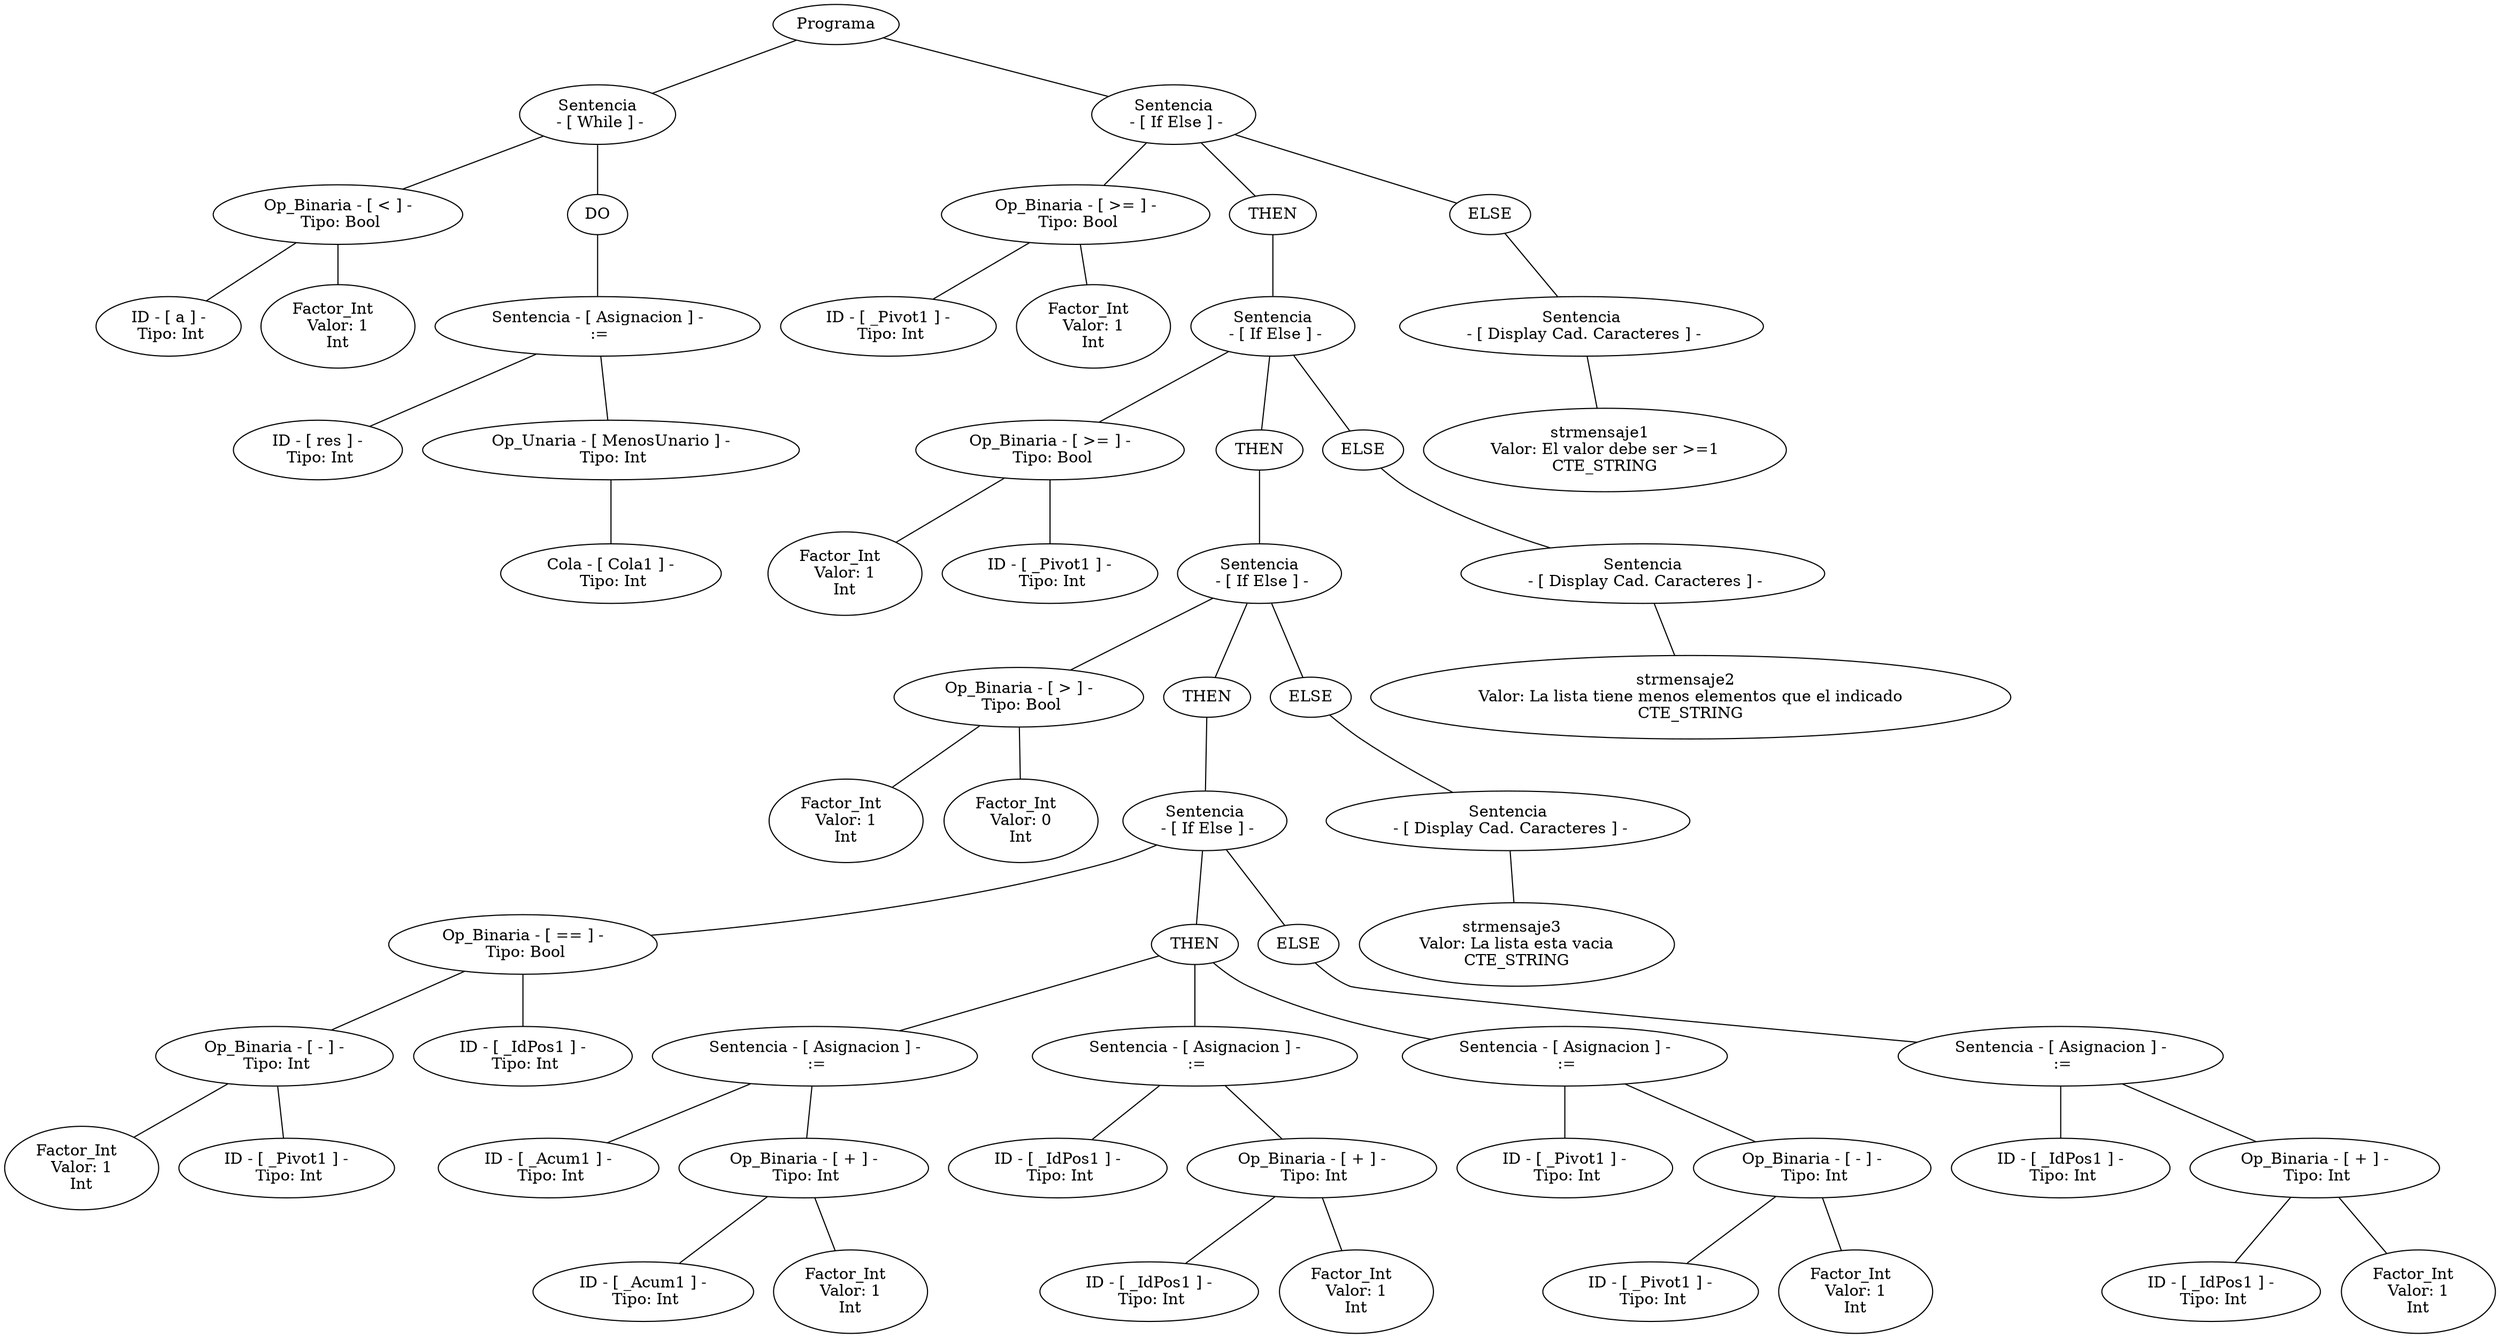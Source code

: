 graph G {nodo_programa[label="Programa"]
nodo_1109371569[label="Sentencia
 - [ While ] -"]
nodo_programa--nodo_1109371569
nodo_2108649164[label=" Op_Binaria - [ < ] - 
 Tipo: Bool"]
nodo_1109371569--nodo_2108649164
nodo_1066516207[label=" ID - [ a ] - 
 Tipo: Int"]
nodo_2108649164--nodo_1066516207
nodo_396180261[label="Factor_Int  
 Valor: 1 
Int"]
nodo_2108649164--nodo_396180261
nodo_11093715691[label="DO"]
nodo_1109371569--nodo_11093715691
nodo_670700378[label="Sentencia - [ Asignacion ] -
 :="]
nodo_11093715691--nodo_670700378
nodo_128893786[label=" ID - [ res ] - 
 Tipo: Int"]
nodo_670700378--nodo_128893786
nodo_109961541[label=" Op_Unaria - [ MenosUnario ] - 
 Tipo: Int"]
nodo_670700378--nodo_109961541
nodo_7876047301[label=" Cola - [ Cola1 ] - 
 Tipo: Int"]
nodo_109961541--nodo_7876047301
nodo_1732398722[label="Sentencia
 - [ If Else ] -"]
nodo_programa--nodo_1732398722
nodo_1108411398[label=" Op_Binaria - [ >= ] - 
 Tipo: Bool"]
nodo_1732398722--nodo_1108411398
nodo_1394438858[label=" ID - [ _Pivot1 ] - 
 Tipo: Int"]
nodo_1108411398--nodo_1394438858
nodo_584634336[label="Factor_Int  
 Valor: 1 
Int"]
nodo_1108411398--nodo_584634336
nodo_17323987221[label="THEN"]
nodo_1732398722--nodo_17323987221
nodo_1469821799[label="Sentencia
 - [ If Else ] -"]
nodo_17323987221--nodo_1469821799
nodo_501263526[label=" Op_Binaria - [ >= ] - 
 Tipo: Bool"]
nodo_1469821799--nodo_501263526
nodo_626202354[label="Factor_Int  
 Valor: 1 
Int"]
nodo_501263526--nodo_626202354
nodo_1099983479[label=" ID - [ _Pivot1 ] - 
 Tipo: Int"]
nodo_501263526--nodo_1099983479
nodo_14698217991[label="THEN"]
nodo_1469821799--nodo_14698217991
nodo_1268447657[label="Sentencia
 - [ If Else ] -"]
nodo_14698217991--nodo_1268447657
nodo_1401420256[label=" Op_Binaria - [ > ] - 
 Tipo: Bool"]
nodo_1268447657--nodo_1401420256
nodo_1851691492[label="Factor_Int  
 Valor: 1 
Int"]
nodo_1401420256--nodo_1851691492
nodo_752848266[label="Factor_Int  
 Valor: 0 
Int"]
nodo_1401420256--nodo_752848266
nodo_12684476571[label="THEN"]
nodo_1268447657--nodo_12684476571
nodo_815033865[label="Sentencia
 - [ If Else ] -"]
nodo_12684476571--nodo_815033865
nodo_1555093762[label=" Op_Binaria - [ == ] - 
 Tipo: Bool"]
nodo_815033865--nodo_1555093762
nodo_1190900417[label=" Op_Binaria - [ - ] - 
 Tipo: Int"]
nodo_1555093762--nodo_1190900417
nodo_379110473[label="Factor_Int  
 Valor: 1 
Int"]
nodo_1190900417--nodo_379110473
nodo_99550389[label=" ID - [ _Pivot1 ] - 
 Tipo: Int"]
nodo_1190900417--nodo_99550389
nodo_1598924227[label=" ID - [ _IdPos1 ] - 
 Tipo: Int"]
nodo_1555093762--nodo_1598924227
nodo_8150338651[label="THEN"]
nodo_815033865--nodo_8150338651
nodo_1144748369[label="Sentencia - [ Asignacion ] -
 :="]
nodo_8150338651--nodo_1144748369
nodo_340870931[label=" ID - [ _Acum1 ] - 
 Tipo: Int"]
nodo_1144748369--nodo_340870931
nodo_1768305536[label=" Op_Binaria - [ + ] - 
 Tipo: Int"]
nodo_1144748369--nodo_1768305536
nodo_1530388690[label=" ID - [ _Acum1 ] - 
 Tipo: Int"]
nodo_1768305536--nodo_1530388690
nodo_777874839[label="Factor_Int  
 Valor: 1 
Int"]
nodo_1768305536--nodo_777874839
nodo_1146743572[label="Sentencia - [ Asignacion ] -
 :="]
nodo_8150338651--nodo_1146743572
nodo_1512981843[label=" ID - [ _IdPos1 ] - 
 Tipo: Int"]
nodo_1146743572--nodo_1512981843
nodo_42768293[label=" Op_Binaria - [ + ] - 
 Tipo: Int"]
nodo_1146743572--nodo_42768293
nodo_1717159510[label=" ID - [ _IdPos1 ] - 
 Tipo: Int"]
nodo_42768293--nodo_1717159510
nodo_1834188994[label="Factor_Int  
 Valor: 1 
Int"]
nodo_42768293--nodo_1834188994
nodo_1174361318[label="Sentencia - [ Asignacion ] -
 :="]
nodo_8150338651--nodo_1174361318
nodo_589873731[label=" ID - [ _Pivot1 ] - 
 Tipo: Int"]
nodo_1174361318--nodo_589873731
nodo_200006406[label=" Op_Binaria - [ - ] - 
 Tipo: Int"]
nodo_1174361318--nodo_200006406
nodo_2052001577[label=" ID - [ _Pivot1 ] - 
 Tipo: Int"]
nodo_200006406--nodo_2052001577
nodo_1160264930[label="Factor_Int  
 Valor: 1 
Int"]
nodo_200006406--nodo_1160264930
nodo_8150338652[label="ELSE"]
nodo_815033865--nodo_8150338652
nodo_544724190[label="Sentencia - [ Asignacion ] -
 :="]
nodo_8150338652--nodo_544724190
nodo_1972439101[label=" ID - [ _IdPos1 ] - 
 Tipo: Int"]
nodo_544724190--nodo_1972439101
nodo_2007328737[label=" Op_Binaria - [ + ] - 
 Tipo: Int"]
nodo_544724190--nodo_2007328737
nodo_1936628443[label=" ID - [ _IdPos1 ] - 
 Tipo: Int"]
nodo_2007328737--nodo_1936628443
nodo_1830908236[label="Factor_Int  
 Valor: 1 
Int"]
nodo_2007328737--nodo_1830908236
nodo_12684476572[label="ELSE"]
nodo_1268447657--nodo_12684476572
nodo_277630005[label="Sentencia
 - [ Display Cad. Caracteres ] -"]
nodo_12684476572--nodo_277630005
nodo_1288354730[label="strmensaje3  
 Valor: La lista esta vacia 
CTE_STRING"]
nodo_277630005--nodo_1288354730
nodo_14698217992[label="ELSE"]
nodo_1469821799--nodo_14698217992
nodo_1274370218[label="Sentencia
 - [ Display Cad. Caracteres ] -"]
nodo_14698217992--nodo_1274370218
nodo_758705033[label="strmensaje2  
 Valor: La lista tiene menos elementos que el indicado 
CTE_STRING"]
nodo_1274370218--nodo_758705033
nodo_17323987222[label="ELSE"]
nodo_1732398722--nodo_17323987222
nodo_1604839423[label="Sentencia
 - [ Display Cad. Caracteres ] -"]
nodo_17323987222--nodo_1604839423
nodo_1177096266[label="strmensaje1  
 Valor: El valor debe ser >=1 
CTE_STRING"]
nodo_1604839423--nodo_1177096266
}
